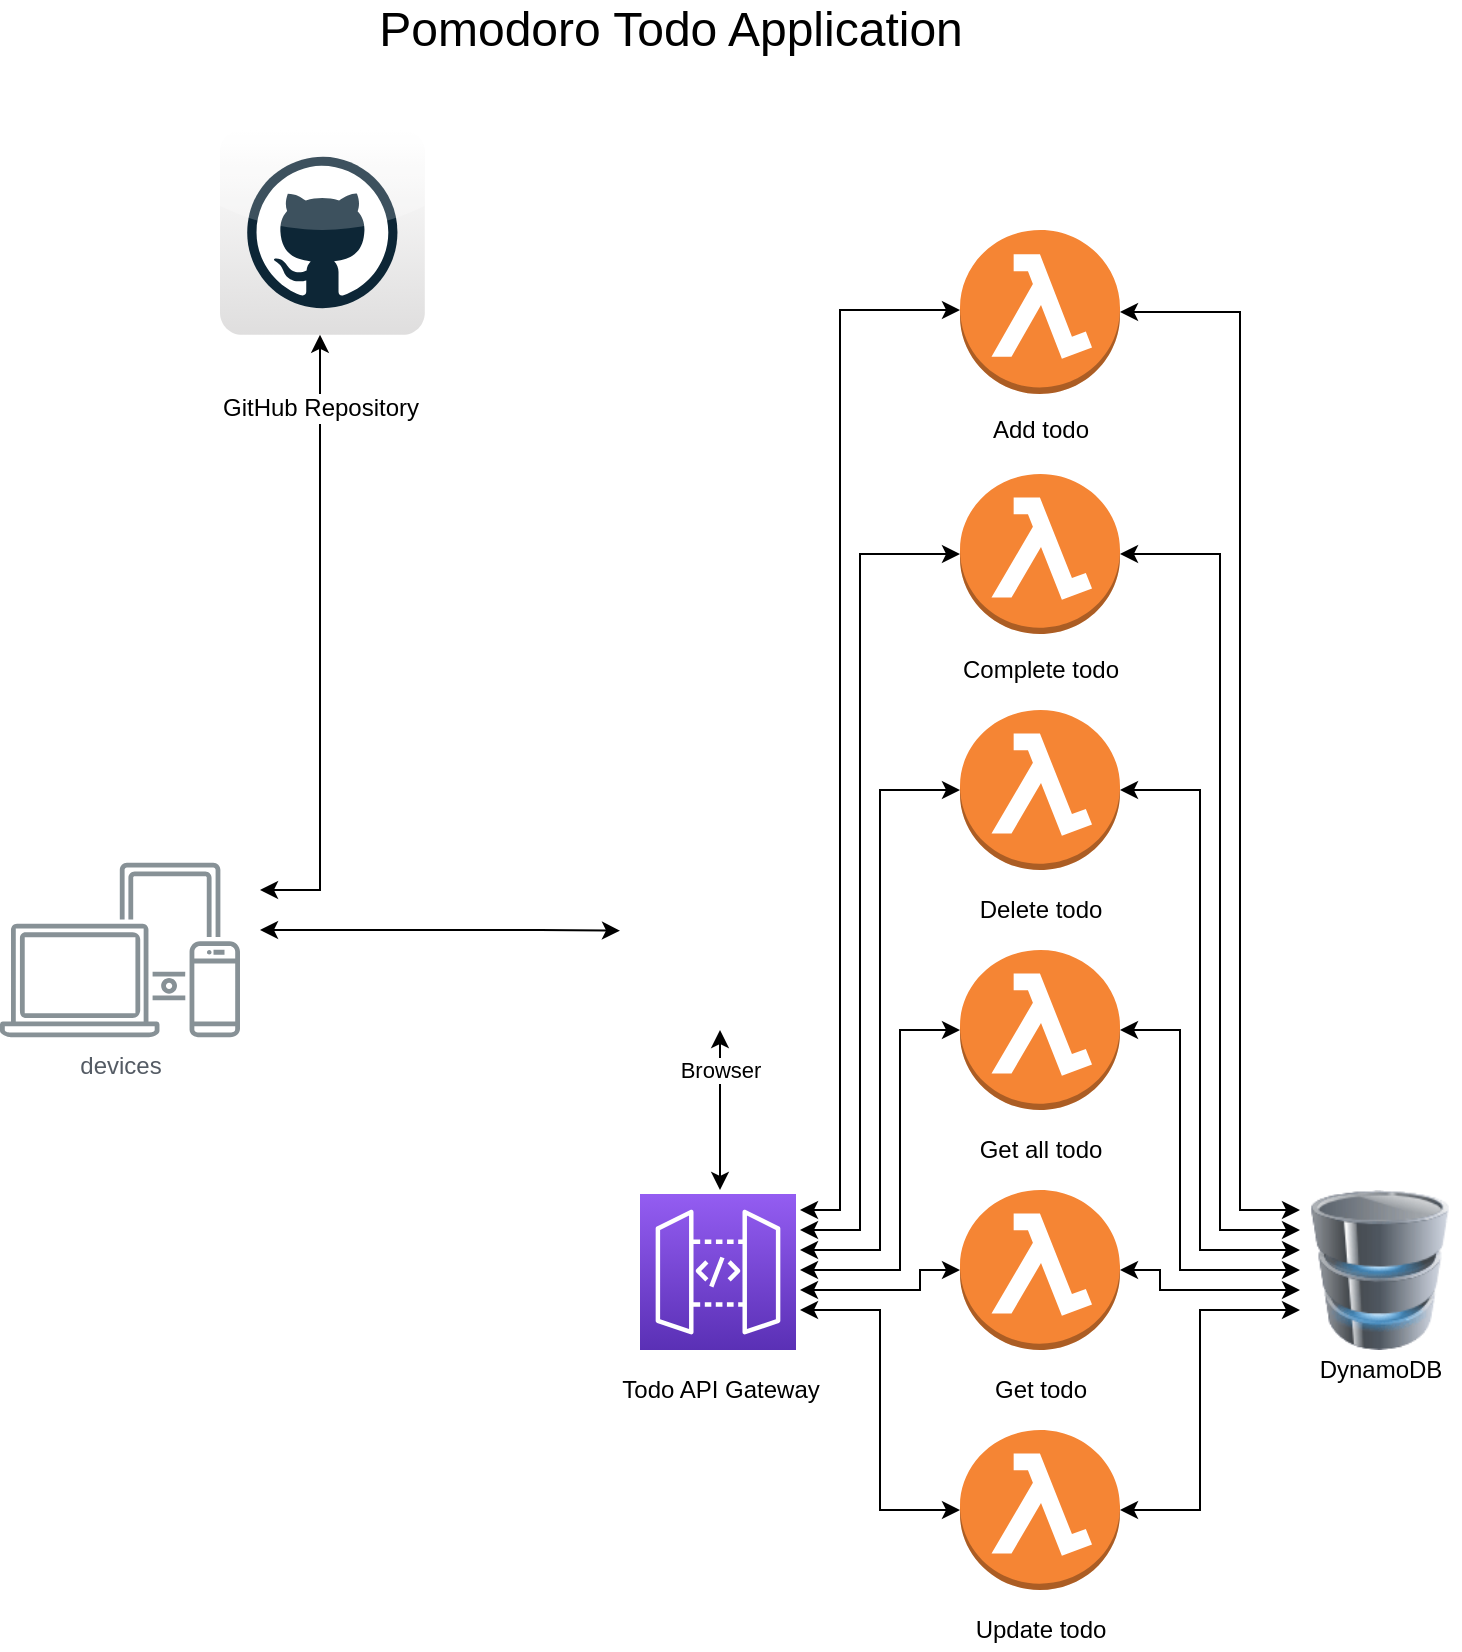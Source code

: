 <mxfile version="15.4.0" type="device"><diagram id="6V4uyCKbF1lvei0TXA5Z" name="Page-1"><mxGraphModel dx="1422" dy="822" grid="1" gridSize="10" guides="1" tooltips="1" connect="1" arrows="1" fold="1" page="1" pageScale="1" pageWidth="850" pageHeight="1100" math="0" shadow="0"><root><mxCell id="0"/><mxCell id="1" parent="0"/><mxCell id="OG8nTKbdJfL4vTk28sNF-2" value="" style="outlineConnect=0;dashed=0;verticalLabelPosition=bottom;verticalAlign=top;align=center;html=1;shape=mxgraph.aws3.lambda_function;fillColor=#F58534;gradientColor=none;" parent="1" vertex="1"><mxGeometry x="560" y="160" width="80" height="82" as="geometry"/></mxCell><mxCell id="OG8nTKbdJfL4vTk28sNF-3" value="" style="outlineConnect=0;dashed=0;verticalLabelPosition=bottom;verticalAlign=top;align=center;html=1;shape=mxgraph.aws3.lambda_function;fillColor=#F58534;gradientColor=none;" parent="1" vertex="1"><mxGeometry x="560" y="282" width="80" height="80" as="geometry"/></mxCell><mxCell id="OG8nTKbdJfL4vTk28sNF-4" value="" style="outlineConnect=0;dashed=0;verticalLabelPosition=bottom;verticalAlign=top;align=center;html=1;shape=mxgraph.aws3.lambda_function;fillColor=#F58534;gradientColor=none;" parent="1" vertex="1"><mxGeometry x="560" y="400" width="80" height="80" as="geometry"/></mxCell><mxCell id="OG8nTKbdJfL4vTk28sNF-5" value="" style="outlineConnect=0;dashed=0;verticalLabelPosition=bottom;verticalAlign=top;align=center;html=1;shape=mxgraph.aws3.lambda_function;fillColor=#F58534;gradientColor=none;" parent="1" vertex="1"><mxGeometry x="560" y="520" width="80" height="80" as="geometry"/></mxCell><mxCell id="OG8nTKbdJfL4vTk28sNF-6" value="" style="outlineConnect=0;dashed=0;verticalLabelPosition=bottom;verticalAlign=top;align=center;html=1;shape=mxgraph.aws3.lambda_function;fillColor=#F58534;gradientColor=none;" parent="1" vertex="1"><mxGeometry x="560" y="640" width="80" height="80" as="geometry"/></mxCell><mxCell id="OG8nTKbdJfL4vTk28sNF-7" value="" style="outlineConnect=0;dashed=0;verticalLabelPosition=bottom;verticalAlign=top;align=center;html=1;shape=mxgraph.aws3.lambda_function;fillColor=#F58534;gradientColor=none;" parent="1" vertex="1"><mxGeometry x="560" y="760" width="80" height="80" as="geometry"/></mxCell><mxCell id="OG8nTKbdJfL4vTk28sNF-8" value="" style="sketch=0;points=[[0,0,0],[0.25,0,0],[0.5,0,0],[0.75,0,0],[1,0,0],[0,1,0],[0.25,1,0],[0.5,1,0],[0.75,1,0],[1,1,0],[0,0.25,0],[0,0.5,0],[0,0.75,0],[1,0.25,0],[1,0.5,0],[1,0.75,0]];outlineConnect=0;fontColor=#232F3E;gradientColor=#945DF2;gradientDirection=north;fillColor=#5A30B5;strokeColor=#ffffff;dashed=0;verticalLabelPosition=bottom;verticalAlign=top;align=center;html=1;fontSize=12;fontStyle=0;aspect=fixed;shape=mxgraph.aws4.resourceIcon;resIcon=mxgraph.aws4.api_gateway;" parent="1" vertex="1"><mxGeometry x="400" y="642" width="78" height="78" as="geometry"/></mxCell><mxCell id="OG8nTKbdJfL4vTk28sNF-9" value="" style="image;html=1;image=img/lib/clip_art/computers/Database_128x128.png" parent="1" vertex="1"><mxGeometry x="730" y="640" width="80" height="80" as="geometry"/></mxCell><mxCell id="OG8nTKbdJfL4vTk28sNF-10" value="devices" style="sketch=0;outlineConnect=0;gradientColor=none;fontColor=#545B64;strokeColor=none;fillColor=#879196;dashed=0;verticalLabelPosition=bottom;verticalAlign=top;align=center;html=1;fontSize=12;fontStyle=0;aspect=fixed;shape=mxgraph.aws4.illustration_devices;pointerEvents=1" parent="1" vertex="1"><mxGeometry x="80" y="476.2" width="120" height="87.6" as="geometry"/></mxCell><mxCell id="OG8nTKbdJfL4vTk28sNF-12" value="" style="edgeStyle=elbowEdgeStyle;elbow=horizontal;endArrow=classic;html=1;rounded=0;startArrow=classic;startFill=1;" parent="1" edge="1"><mxGeometry width="50" height="50" relative="1" as="geometry"><mxPoint x="480" y="650" as="sourcePoint"/><mxPoint x="560" y="200" as="targetPoint"/><Array as="points"><mxPoint x="500" y="420"/></Array></mxGeometry></mxCell><mxCell id="OG8nTKbdJfL4vTk28sNF-13" value="" style="edgeStyle=elbowEdgeStyle;elbow=horizontal;endArrow=classic;html=1;rounded=0;startArrow=classic;startFill=1;" parent="1" target="OG8nTKbdJfL4vTk28sNF-3" edge="1"><mxGeometry width="50" height="50" relative="1" as="geometry"><mxPoint x="480" y="660" as="sourcePoint"/><mxPoint x="560" y="215" as="targetPoint"/><Array as="points"><mxPoint x="510" y="500"/><mxPoint x="520" y="435"/></Array></mxGeometry></mxCell><mxCell id="OG8nTKbdJfL4vTk28sNF-14" value="" style="edgeStyle=elbowEdgeStyle;elbow=horizontal;endArrow=classic;html=1;rounded=0;startArrow=classic;startFill=1;entryX=0;entryY=0.5;entryDx=0;entryDy=0;entryPerimeter=0;" parent="1" target="OG8nTKbdJfL4vTk28sNF-4" edge="1"><mxGeometry width="50" height="50" relative="1" as="geometry"><mxPoint x="480" y="670" as="sourcePoint"/><mxPoint x="560" y="230" as="targetPoint"/><Array as="points"><mxPoint x="520" y="530"/><mxPoint x="530" y="520"/><mxPoint x="540" y="450"/></Array></mxGeometry></mxCell><mxCell id="OG8nTKbdJfL4vTk28sNF-15" value="" style="edgeStyle=elbowEdgeStyle;elbow=horizontal;endArrow=classic;html=1;rounded=0;startArrow=classic;startFill=1;entryX=0;entryY=0.5;entryDx=0;entryDy=0;entryPerimeter=0;" parent="1" target="OG8nTKbdJfL4vTk28sNF-5" edge="1"><mxGeometry width="50" height="50" relative="1" as="geometry"><mxPoint x="480" y="680" as="sourcePoint"/><mxPoint x="600" y="280" as="targetPoint"/><Array as="points"><mxPoint x="530" y="620"/></Array></mxGeometry></mxCell><mxCell id="OG8nTKbdJfL4vTk28sNF-16" value="" style="edgeStyle=elbowEdgeStyle;elbow=horizontal;endArrow=classic;html=1;rounded=0;startArrow=classic;startFill=1;entryX=0;entryY=0.5;entryDx=0;entryDy=0;entryPerimeter=0;" parent="1" target="OG8nTKbdJfL4vTk28sNF-6" edge="1"><mxGeometry width="50" height="50" relative="1" as="geometry"><mxPoint x="480" y="690" as="sourcePoint"/><mxPoint x="580" y="280" as="targetPoint"/><Array as="points"><mxPoint x="540" y="690"/></Array></mxGeometry></mxCell><mxCell id="OG8nTKbdJfL4vTk28sNF-17" value="" style="edgeStyle=elbowEdgeStyle;elbow=horizontal;endArrow=classic;html=1;rounded=0;startArrow=classic;startFill=1;" parent="1" target="OG8nTKbdJfL4vTk28sNF-7" edge="1"><mxGeometry width="50" height="50" relative="1" as="geometry"><mxPoint x="480" y="700" as="sourcePoint"/><mxPoint x="550" y="340" as="targetPoint"/><Array as="points"><mxPoint x="520" y="740"/></Array></mxGeometry></mxCell><mxCell id="OG8nTKbdJfL4vTk28sNF-19" value="" style="edgeStyle=elbowEdgeStyle;elbow=horizontal;endArrow=classic;html=1;rounded=0;startArrow=classic;startFill=1;entryX=0.14;entryY=0.489;entryDx=0;entryDy=0;entryPerimeter=0;" parent="1" edge="1"><mxGeometry width="50" height="50" relative="1" as="geometry"><mxPoint x="210" y="510" as="sourcePoint"/><mxPoint x="390" y="510.32" as="targetPoint"/><Array as="points"><mxPoint x="350" y="681"/><mxPoint x="370" y="680"/></Array></mxGeometry></mxCell><mxCell id="OG8nTKbdJfL4vTk28sNF-20" value="" style="edgeStyle=elbowEdgeStyle;elbow=horizontal;endArrow=classic;html=1;rounded=0;startArrow=classic;startFill=1;exitX=1;exitY=0.5;exitDx=0;exitDy=0;exitPerimeter=0;" parent="1" source="OG8nTKbdJfL4vTk28sNF-2" edge="1"><mxGeometry width="50" height="50" relative="1" as="geometry"><mxPoint x="680" y="650" as="sourcePoint"/><mxPoint x="730" y="650" as="targetPoint"/><Array as="points"><mxPoint x="700" y="420"/><mxPoint x="810" y="649"/></Array></mxGeometry></mxCell><mxCell id="OG8nTKbdJfL4vTk28sNF-21" value="" style="edgeStyle=elbowEdgeStyle;elbow=horizontal;endArrow=classic;html=1;rounded=0;startArrow=classic;startFill=1;exitX=1;exitY=0.5;exitDx=0;exitDy=0;exitPerimeter=0;" parent="1" source="OG8nTKbdJfL4vTk28sNF-3" edge="1"><mxGeometry width="50" height="50" relative="1" as="geometry"><mxPoint x="690" y="630" as="sourcePoint"/><mxPoint x="730" y="660" as="targetPoint"/><Array as="points"><mxPoint x="690" y="530"/><mxPoint x="680" y="480"/><mxPoint x="750" y="849"/><mxPoint x="860" y="1078"/></Array></mxGeometry></mxCell><mxCell id="OG8nTKbdJfL4vTk28sNF-22" value="" style="edgeStyle=elbowEdgeStyle;elbow=horizontal;endArrow=classic;html=1;rounded=0;startArrow=classic;startFill=1;exitX=1;exitY=0.5;exitDx=0;exitDy=0;exitPerimeter=0;" parent="1" source="OG8nTKbdJfL4vTk28sNF-4" edge="1"><mxGeometry width="50" height="50" relative="1" as="geometry"><mxPoint x="710" y="760" as="sourcePoint"/><mxPoint x="730" y="670" as="targetPoint"/><Array as="points"><mxPoint x="680" y="560"/><mxPoint x="700" y="680"/><mxPoint x="700" y="680"/><mxPoint x="680" y="590"/><mxPoint x="760" y="968"/><mxPoint x="750" y="918"/><mxPoint x="820" y="1287"/><mxPoint x="930" y="1516"/></Array></mxGeometry></mxCell><mxCell id="OG8nTKbdJfL4vTk28sNF-23" value="" style="edgeStyle=elbowEdgeStyle;elbow=horizontal;endArrow=classic;html=1;rounded=0;startArrow=classic;startFill=1;exitX=1;exitY=0.5;exitDx=0;exitDy=0;exitPerimeter=0;" parent="1" edge="1"><mxGeometry width="50" height="50" relative="1" as="geometry"><mxPoint x="640" y="560" as="sourcePoint"/><mxPoint x="730" y="680" as="targetPoint"/><Array as="points"><mxPoint x="670" y="730"/><mxPoint x="680" y="718"/><mxPoint x="750" y="1087"/><mxPoint x="860" y="1316"/></Array></mxGeometry></mxCell><mxCell id="OG8nTKbdJfL4vTk28sNF-24" value="" style="edgeStyle=elbowEdgeStyle;elbow=horizontal;endArrow=classic;html=1;rounded=0;startArrow=classic;startFill=1;" parent="1" source="OG8nTKbdJfL4vTk28sNF-6" edge="1"><mxGeometry width="50" height="50" relative="1" as="geometry"><mxPoint x="660" y="710" as="sourcePoint"/><mxPoint x="730" y="690" as="targetPoint"/><Array as="points"><mxPoint x="660" y="680"/><mxPoint x="670" y="680"/><mxPoint x="770" y="1237"/><mxPoint x="880" y="1466"/></Array></mxGeometry></mxCell><mxCell id="OG8nTKbdJfL4vTk28sNF-25" value="" style="edgeStyle=elbowEdgeStyle;elbow=horizontal;endArrow=classic;html=1;rounded=0;startArrow=classic;startFill=1;exitX=1;exitY=0.5;exitDx=0;exitDy=0;exitPerimeter=0;" parent="1" source="OG8nTKbdJfL4vTk28sNF-7" edge="1"><mxGeometry width="50" height="50" relative="1" as="geometry"><mxPoint x="710" y="790" as="sourcePoint"/><mxPoint x="730" y="700" as="targetPoint"/><Array as="points"><mxPoint x="680" y="720"/><mxPoint x="750" y="948"/><mxPoint x="820" y="1317"/><mxPoint x="930" y="1546"/></Array></mxGeometry></mxCell><mxCell id="OG8nTKbdJfL4vTk28sNF-31" value="Add todo" style="text;html=1;align=center;verticalAlign=middle;resizable=0;points=[];autosize=1;strokeColor=none;fillColor=none;" parent="1" vertex="1"><mxGeometry x="570" y="250" width="60" height="20" as="geometry"/></mxCell><mxCell id="OG8nTKbdJfL4vTk28sNF-32" value="Complete todo" style="text;html=1;align=center;verticalAlign=middle;resizable=0;points=[];autosize=1;strokeColor=none;fillColor=none;" parent="1" vertex="1"><mxGeometry x="555" y="370" width="90" height="20" as="geometry"/></mxCell><mxCell id="OG8nTKbdJfL4vTk28sNF-34" value="Delete todo" style="text;html=1;align=center;verticalAlign=middle;resizable=0;points=[];autosize=1;strokeColor=none;fillColor=none;" parent="1" vertex="1"><mxGeometry x="560" y="490" width="80" height="20" as="geometry"/></mxCell><mxCell id="OG8nTKbdJfL4vTk28sNF-36" value="Get all todo" style="text;html=1;align=center;verticalAlign=middle;resizable=0;points=[];autosize=1;strokeColor=none;fillColor=none;" parent="1" vertex="1"><mxGeometry x="560" y="610" width="80" height="20" as="geometry"/></mxCell><mxCell id="OG8nTKbdJfL4vTk28sNF-38" value="Get todo" style="text;html=1;align=center;verticalAlign=middle;resizable=0;points=[];autosize=1;strokeColor=none;fillColor=none;" parent="1" vertex="1"><mxGeometry x="570" y="730" width="60" height="20" as="geometry"/></mxCell><mxCell id="OG8nTKbdJfL4vTk28sNF-39" value="Update todo" style="text;html=1;align=center;verticalAlign=middle;resizable=0;points=[];autosize=1;strokeColor=none;fillColor=none;" parent="1" vertex="1"><mxGeometry x="560" y="850" width="80" height="20" as="geometry"/></mxCell><mxCell id="OG8nTKbdJfL4vTk28sNF-40" value="Todo API Gateway" style="text;html=1;align=center;verticalAlign=middle;resizable=0;points=[];autosize=1;strokeColor=none;fillColor=none;" parent="1" vertex="1"><mxGeometry x="385" y="730" width="110" height="20" as="geometry"/></mxCell><mxCell id="OG8nTKbdJfL4vTk28sNF-42" value="" style="shape=image;html=1;verticalAlign=top;verticalLabelPosition=bottom;labelBackgroundColor=#ffffff;imageAspect=0;aspect=fixed;image=https://cdn3.iconfinder.com/data/icons/linecons-free-vector-icons-pack/32/world-128.png;shadow=1;sketch=0;fillColor=none;gradientColor=none;" parent="1" vertex="1"><mxGeometry x="395" y="470" width="90" height="90" as="geometry"/></mxCell><mxCell id="OG8nTKbdJfL4vTk28sNF-44" value="Browser" style="edgeStyle=elbowEdgeStyle;elbow=horizontal;endArrow=classic;html=1;rounded=0;startArrow=classic;startFill=1;" parent="1" edge="1"><mxGeometry x="0.495" width="50" height="50" relative="1" as="geometry"><mxPoint x="440" y="640" as="sourcePoint"/><mxPoint x="440" y="560" as="targetPoint"/><Array as="points"/><mxPoint as="offset"/></mxGeometry></mxCell><mxCell id="KiRJV3NqD0BgC_Vl4rYP-1" value="" style="dashed=0;outlineConnect=0;html=1;align=center;labelPosition=center;verticalLabelPosition=bottom;verticalAlign=top;shape=mxgraph.webicons.github;gradientColor=#DFDEDE" vertex="1" parent="1"><mxGeometry x="190" y="110" width="102.4" height="102.4" as="geometry"/></mxCell><mxCell id="KiRJV3NqD0BgC_Vl4rYP-2" value="GitHub Repository" style="edgeStyle=elbowEdgeStyle;elbow=horizontal;endArrow=classic;html=1;rounded=0;startArrow=classic;startFill=1;fontSize=12;" edge="1" parent="1" target="KiRJV3NqD0BgC_Vl4rYP-1"><mxGeometry x="0.755" width="50" height="50" relative="1" as="geometry"><mxPoint x="210" y="490" as="sourcePoint"/><mxPoint x="300" y="30" as="targetPoint"/><Array as="points"><mxPoint x="240" y="250"/></Array><mxPoint y="-1" as="offset"/></mxGeometry></mxCell><mxCell id="KiRJV3NqD0BgC_Vl4rYP-6" value="DynamoDB" style="text;html=1;align=center;verticalAlign=middle;resizable=0;points=[];autosize=1;strokeColor=none;fillColor=none;" vertex="1" parent="1"><mxGeometry x="730" y="720" width="80" height="20" as="geometry"/></mxCell><mxCell id="KiRJV3NqD0BgC_Vl4rYP-9" value="&lt;font style=&quot;font-size: 24px&quot;&gt;Pomodoro Todo Application&lt;/font&gt;" style="text;html=1;align=center;verticalAlign=middle;resizable=0;points=[];autosize=1;strokeColor=none;fillColor=none;fontSize=12;" vertex="1" parent="1"><mxGeometry x="260" y="50" width="310" height="20" as="geometry"/></mxCell></root></mxGraphModel></diagram></mxfile>